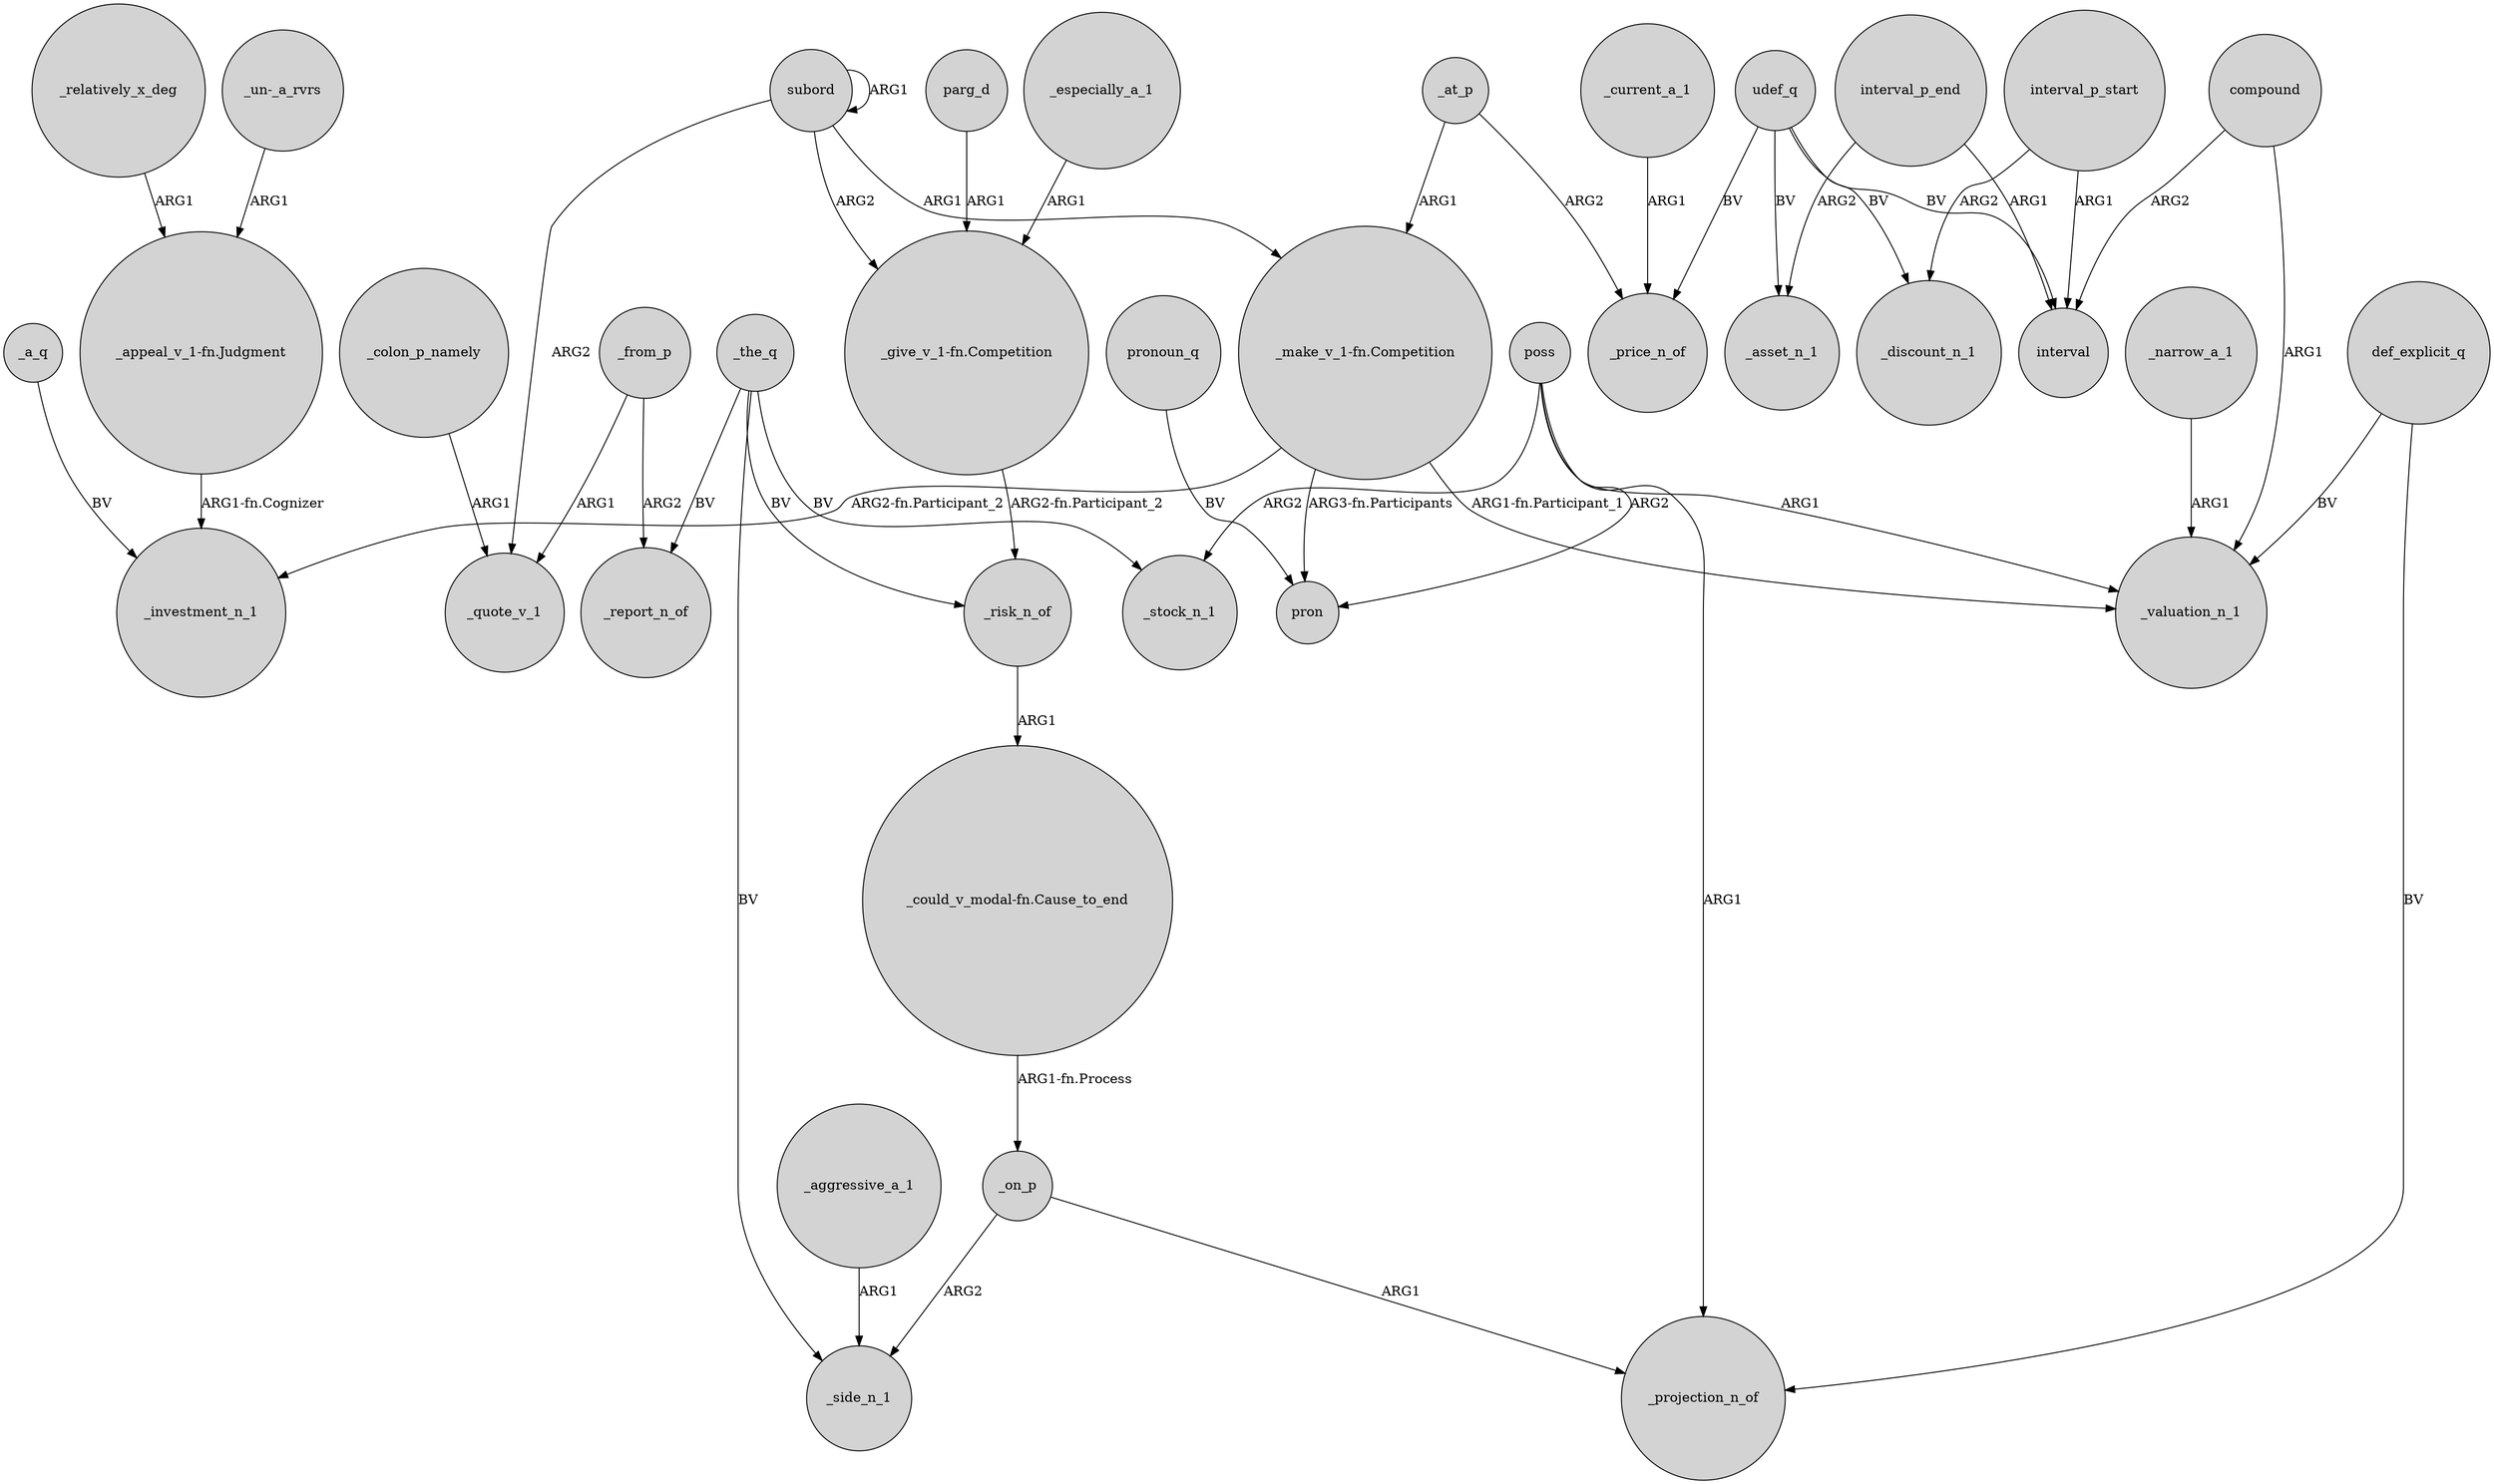 digraph {
	node [shape=circle style=filled]
	_aggressive_a_1 -> _side_n_1 [label=ARG1]
	_colon_p_namely -> _quote_v_1 [label=ARG1]
	subord -> "_give_v_1-fn.Competition" [label=ARG2]
	_on_p -> _projection_n_of [label=ARG1]
	interval_p_end -> _asset_n_1 [label=ARG2]
	"_make_v_1-fn.Competition" -> _valuation_n_1 [label="ARG1-fn.Participant_1"]
	poss -> _projection_n_of [label=ARG1]
	_relatively_x_deg -> "_appeal_v_1-fn.Judgment" [label=ARG1]
	udef_q -> _discount_n_1 [label=BV]
	_especially_a_1 -> "_give_v_1-fn.Competition" [label=ARG1]
	udef_q -> _price_n_of [label=BV]
	_the_q -> _report_n_of [label=BV]
	def_explicit_q -> _projection_n_of [label=BV]
	udef_q -> interval [label=BV]
	_risk_n_of -> "_could_v_modal-fn.Cause_to_end" [label=ARG1]
	_narrow_a_1 -> _valuation_n_1 [label=ARG1]
	subord -> subord [label=ARG1]
	udef_q -> _asset_n_1 [label=BV]
	compound -> interval [label=ARG2]
	interval_p_start -> interval [label=ARG1]
	_the_q -> _risk_n_of [label=BV]
	"_appeal_v_1-fn.Judgment" -> _investment_n_1 [label="ARG1-fn.Cognizer"]
	pronoun_q -> pron [label=BV]
	interval_p_start -> _discount_n_1 [label=ARG2]
	_the_q -> _stock_n_1 [label=BV]
	poss -> pron [label=ARG2]
	_current_a_1 -> _price_n_of [label=ARG1]
	poss -> _valuation_n_1 [label=ARG1]
	parg_d -> "_give_v_1-fn.Competition" [label=ARG1]
	_from_p -> _quote_v_1 [label=ARG1]
	"_make_v_1-fn.Competition" -> _investment_n_1 [label="ARG2-fn.Participant_2"]
	_at_p -> _price_n_of [label=ARG2]
	_the_q -> _side_n_1 [label=BV]
	_a_q -> _investment_n_1 [label=BV]
	interval_p_end -> interval [label=ARG1]
	"_un-_a_rvrs" -> "_appeal_v_1-fn.Judgment" [label=ARG1]
	_at_p -> "_make_v_1-fn.Competition" [label=ARG1]
	_from_p -> _report_n_of [label=ARG2]
	"_could_v_modal-fn.Cause_to_end" -> _on_p [label="ARG1-fn.Process"]
	subord -> _quote_v_1 [label=ARG2]
	compound -> _valuation_n_1 [label=ARG1]
	subord -> "_make_v_1-fn.Competition" [label=ARG1]
	"_make_v_1-fn.Competition" -> pron [label="ARG3-fn.Participants"]
	_on_p -> _side_n_1 [label=ARG2]
	poss -> _stock_n_1 [label=ARG2]
	"_give_v_1-fn.Competition" -> _risk_n_of [label="ARG2-fn.Participant_2"]
	def_explicit_q -> _valuation_n_1 [label=BV]
}
